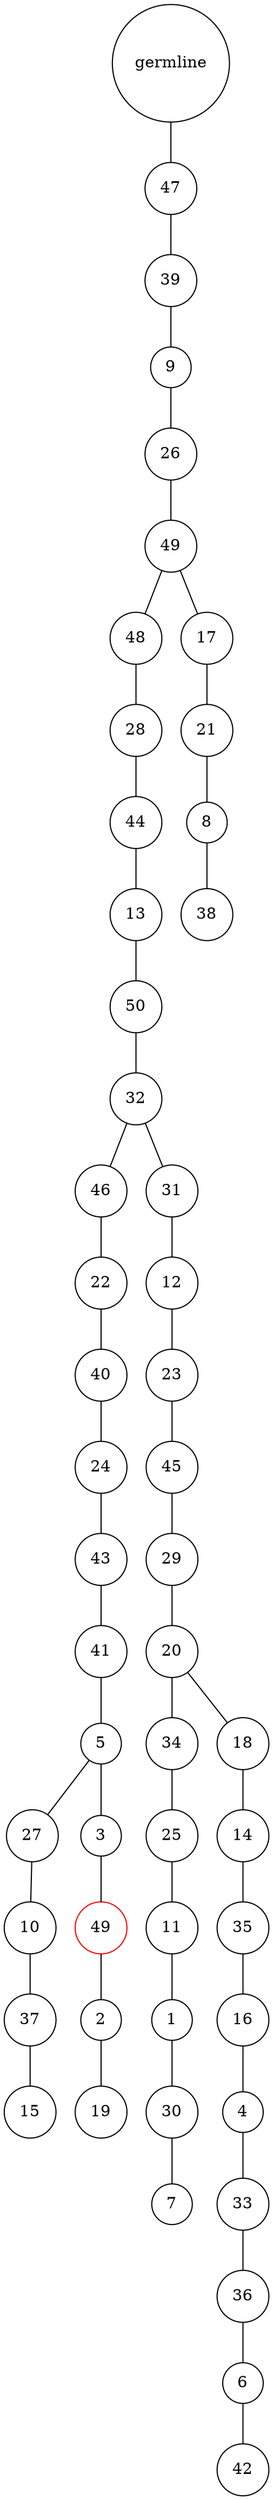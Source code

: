 graph {
	rankdir=UD;
	splines=line;
	node [shape=circle]
	"0x7fd5ed019700" [label="germline"];
	"0x7fd5ed019730" [label="47"];
	"0x7fd5ed019700" -- "0x7fd5ed019730" ;
	"0x7fd5ed019760" [label="39"];
	"0x7fd5ed019730" -- "0x7fd5ed019760" ;
	"0x7fd5ed019790" [label="9"];
	"0x7fd5ed019760" -- "0x7fd5ed019790" ;
	"0x7fd5ed0197c0" [label="26"];
	"0x7fd5ed019790" -- "0x7fd5ed0197c0" ;
	"0x7fd5ed0197f0" [label="49"];
	"0x7fd5ed0197c0" -- "0x7fd5ed0197f0" ;
	"0x7fd5ed019820" [label="48"];
	"0x7fd5ed0197f0" -- "0x7fd5ed019820" ;
	"0x7fd5ed019850" [label="28"];
	"0x7fd5ed019820" -- "0x7fd5ed019850" ;
	"0x7fd5ed019880" [label="44"];
	"0x7fd5ed019850" -- "0x7fd5ed019880" ;
	"0x7fd5ed0198b0" [label="13"];
	"0x7fd5ed019880" -- "0x7fd5ed0198b0" ;
	"0x7fd5ed0198e0" [label="50"];
	"0x7fd5ed0198b0" -- "0x7fd5ed0198e0" ;
	"0x7fd5ed019910" [label="32"];
	"0x7fd5ed0198e0" -- "0x7fd5ed019910" ;
	"0x7fd5ed019940" [label="46"];
	"0x7fd5ed019910" -- "0x7fd5ed019940" ;
	"0x7fd5ed019970" [label="22"];
	"0x7fd5ed019940" -- "0x7fd5ed019970" ;
	"0x7fd5ed0199a0" [label="40"];
	"0x7fd5ed019970" -- "0x7fd5ed0199a0" ;
	"0x7fd5ed0199d0" [label="24"];
	"0x7fd5ed0199a0" -- "0x7fd5ed0199d0" ;
	"0x7fd5ed019a00" [label="43"];
	"0x7fd5ed0199d0" -- "0x7fd5ed019a00" ;
	"0x7fd5ed019a30" [label="41"];
	"0x7fd5ed019a00" -- "0x7fd5ed019a30" ;
	"0x7fd5ed019a60" [label="5"];
	"0x7fd5ed019a30" -- "0x7fd5ed019a60" ;
	"0x7fd5ed019a90" [label="27"];
	"0x7fd5ed019a60" -- "0x7fd5ed019a90" ;
	"0x7fd5ed019ac0" [label="10"];
	"0x7fd5ed019a90" -- "0x7fd5ed019ac0" ;
	"0x7fd5ed019af0" [label="37"];
	"0x7fd5ed019ac0" -- "0x7fd5ed019af0" ;
	"0x7fd5ed019b20" [label="15"];
	"0x7fd5ed019af0" -- "0x7fd5ed019b20" ;
	"0x7fd5ed019b50" [label="3"];
	"0x7fd5ed019a60" -- "0x7fd5ed019b50" ;
	"0x7fd5ed019b80" [label="49",color="red"];
	"0x7fd5ed019b50" -- "0x7fd5ed019b80" ;
	"0x7fd5ed019bb0" [label="2"];
	"0x7fd5ed019b80" -- "0x7fd5ed019bb0" ;
	"0x7fd5ed019be0" [label="19"];
	"0x7fd5ed019bb0" -- "0x7fd5ed019be0" ;
	"0x7fd5ed019c10" [label="31"];
	"0x7fd5ed019910" -- "0x7fd5ed019c10" ;
	"0x7fd5ed019c40" [label="12"];
	"0x7fd5ed019c10" -- "0x7fd5ed019c40" ;
	"0x7fd5ed019c70" [label="23"];
	"0x7fd5ed019c40" -- "0x7fd5ed019c70" ;
	"0x7fd5ed019ca0" [label="45"];
	"0x7fd5ed019c70" -- "0x7fd5ed019ca0" ;
	"0x7fd5ed019cd0" [label="29"];
	"0x7fd5ed019ca0" -- "0x7fd5ed019cd0" ;
	"0x7fd5ed019d00" [label="20"];
	"0x7fd5ed019cd0" -- "0x7fd5ed019d00" ;
	"0x7fd5ed019d30" [label="34"];
	"0x7fd5ed019d00" -- "0x7fd5ed019d30" ;
	"0x7fd5ed019d60" [label="25"];
	"0x7fd5ed019d30" -- "0x7fd5ed019d60" ;
	"0x7fd5ed019d90" [label="11"];
	"0x7fd5ed019d60" -- "0x7fd5ed019d90" ;
	"0x7fd5ed019dc0" [label="1"];
	"0x7fd5ed019d90" -- "0x7fd5ed019dc0" ;
	"0x7fd5ed019df0" [label="30"];
	"0x7fd5ed019dc0" -- "0x7fd5ed019df0" ;
	"0x7fd5ed019e20" [label="7"];
	"0x7fd5ed019df0" -- "0x7fd5ed019e20" ;
	"0x7fd5ed019e50" [label="18"];
	"0x7fd5ed019d00" -- "0x7fd5ed019e50" ;
	"0x7fd5ed019e80" [label="14"];
	"0x7fd5ed019e50" -- "0x7fd5ed019e80" ;
	"0x7fd5ed019eb0" [label="35"];
	"0x7fd5ed019e80" -- "0x7fd5ed019eb0" ;
	"0x7fd5ed019ee0" [label="16"];
	"0x7fd5ed019eb0" -- "0x7fd5ed019ee0" ;
	"0x7fd5ed019f10" [label="4"];
	"0x7fd5ed019ee0" -- "0x7fd5ed019f10" ;
	"0x7fd5ed019f40" [label="33"];
	"0x7fd5ed019f10" -- "0x7fd5ed019f40" ;
	"0x7fd5ed019f70" [label="36"];
	"0x7fd5ed019f40" -- "0x7fd5ed019f70" ;
	"0x7fd5ed019fa0" [label="6"];
	"0x7fd5ed019f70" -- "0x7fd5ed019fa0" ;
	"0x7fd5ed019fd0" [label="42"];
	"0x7fd5ed019fa0" -- "0x7fd5ed019fd0" ;
	"0x7fd5ed021040" [label="17"];
	"0x7fd5ed0197f0" -- "0x7fd5ed021040" ;
	"0x7fd5ed021070" [label="21"];
	"0x7fd5ed021040" -- "0x7fd5ed021070" ;
	"0x7fd5ed0210a0" [label="8"];
	"0x7fd5ed021070" -- "0x7fd5ed0210a0" ;
	"0x7fd5ed0210d0" [label="38"];
	"0x7fd5ed0210a0" -- "0x7fd5ed0210d0" ;
}
